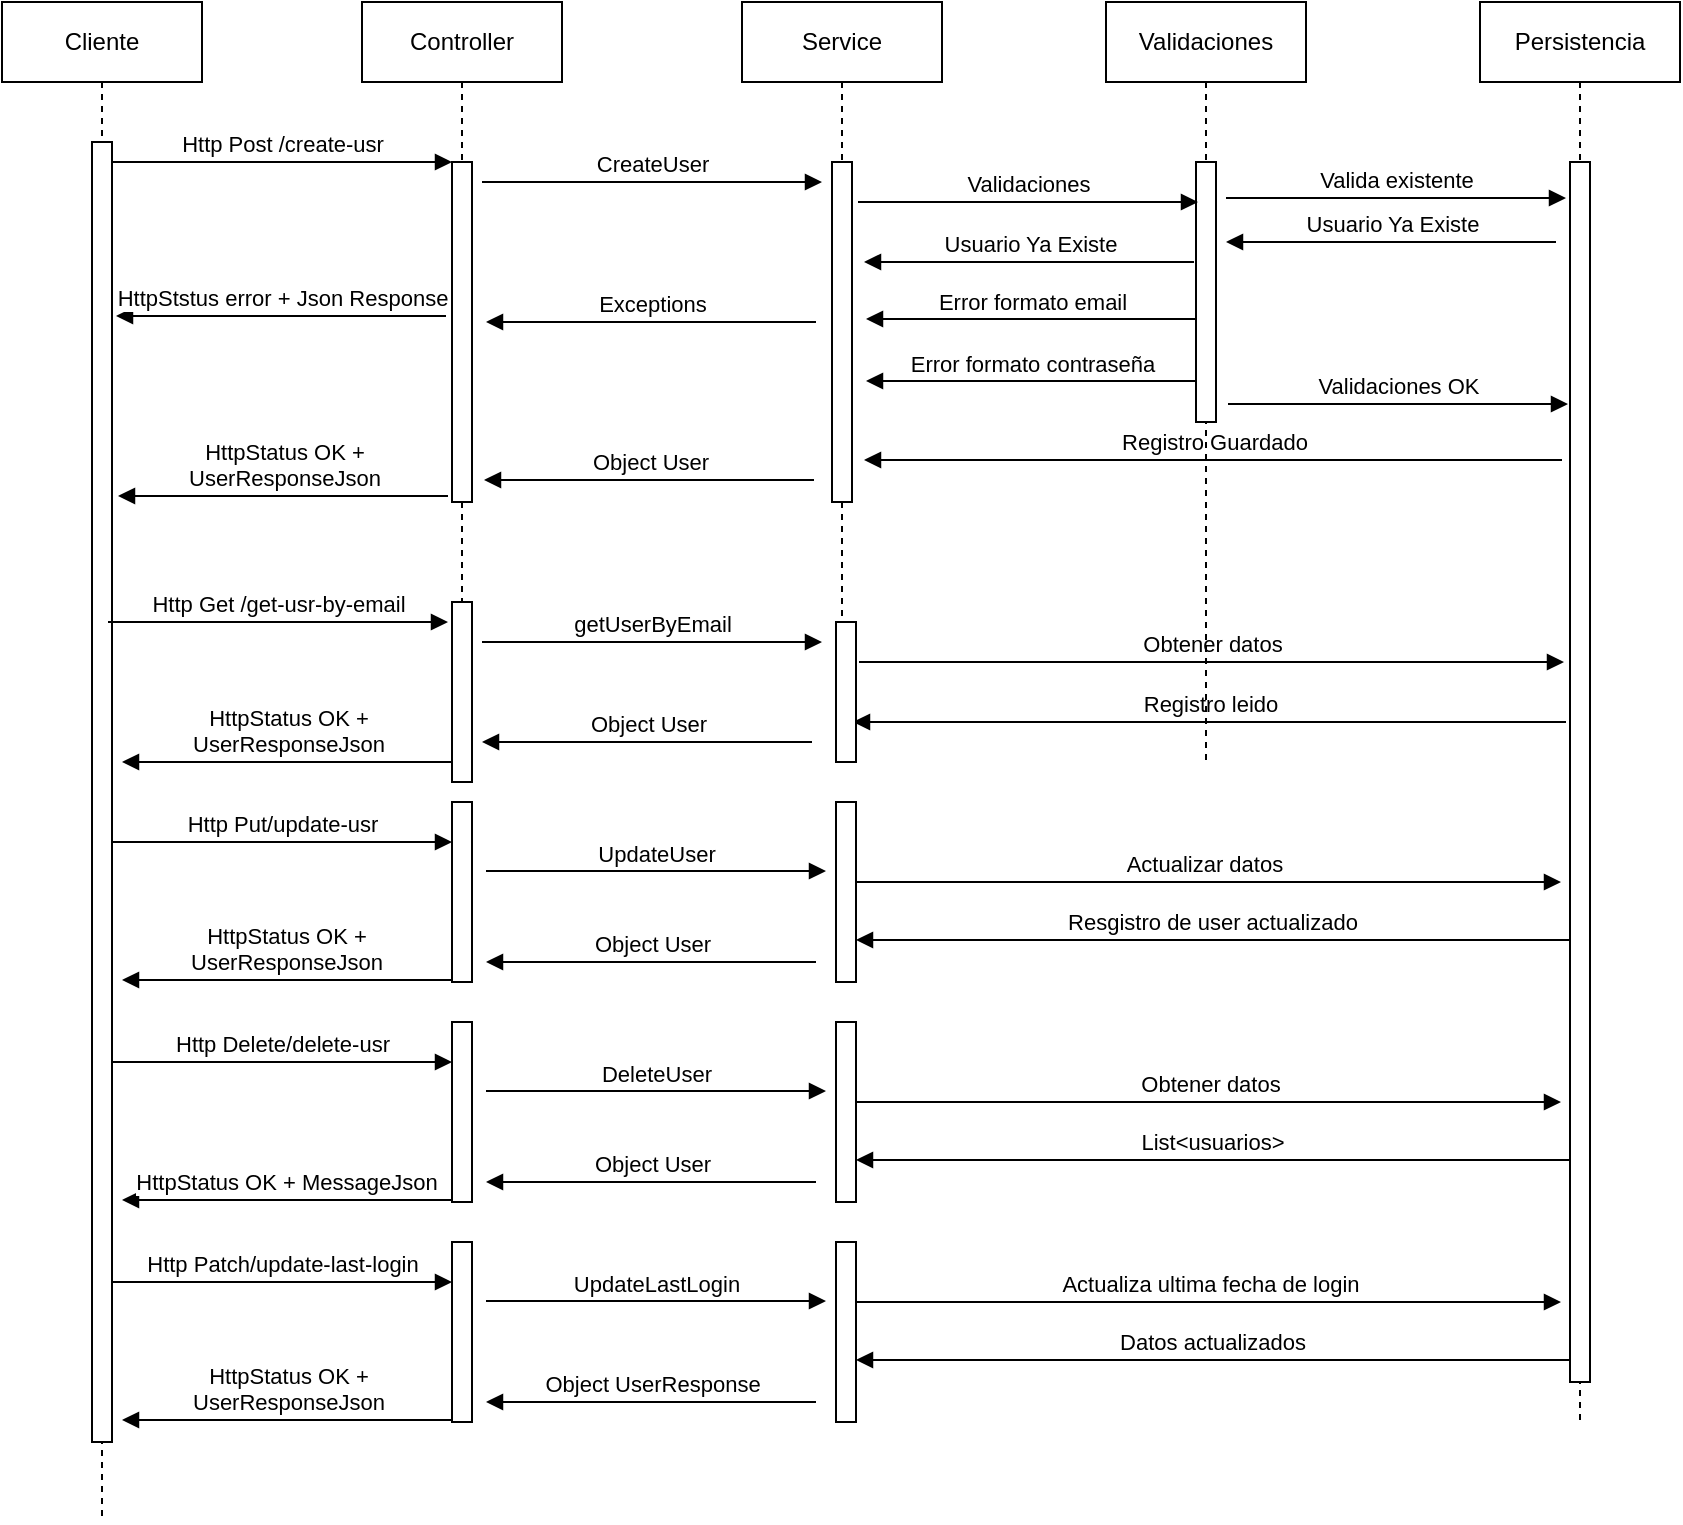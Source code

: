 <mxfile version="22.0.3" type="device">
  <diagram name="Page-1" id="2YBvvXClWsGukQMizWep">
    <mxGraphModel dx="780" dy="504" grid="1" gridSize="10" guides="1" tooltips="1" connect="1" arrows="1" fold="1" page="1" pageScale="1" pageWidth="850" pageHeight="1100" math="0" shadow="0">
      <root>
        <mxCell id="0" />
        <mxCell id="1" parent="0" />
        <mxCell id="aM9ryv3xv72pqoxQDRHE-1" value="Cliente" style="shape=umlLifeline;perimeter=lifelinePerimeter;whiteSpace=wrap;html=1;container=0;dropTarget=0;collapsible=0;recursiveResize=0;outlineConnect=0;portConstraint=eastwest;newEdgeStyle={&quot;edgeStyle&quot;:&quot;elbowEdgeStyle&quot;,&quot;elbow&quot;:&quot;vertical&quot;,&quot;curved&quot;:0,&quot;rounded&quot;:0};" parent="1" vertex="1">
          <mxGeometry x="8" y="40" width="100" height="760" as="geometry" />
        </mxCell>
        <mxCell id="aM9ryv3xv72pqoxQDRHE-2" value="" style="html=1;points=[];perimeter=orthogonalPerimeter;outlineConnect=0;targetShapes=umlLifeline;portConstraint=eastwest;newEdgeStyle={&quot;edgeStyle&quot;:&quot;elbowEdgeStyle&quot;,&quot;elbow&quot;:&quot;vertical&quot;,&quot;curved&quot;:0,&quot;rounded&quot;:0};" parent="aM9ryv3xv72pqoxQDRHE-1" vertex="1">
          <mxGeometry x="45" y="70" width="10" height="650" as="geometry" />
        </mxCell>
        <mxCell id="aM9ryv3xv72pqoxQDRHE-5" value="Controller" style="shape=umlLifeline;perimeter=lifelinePerimeter;whiteSpace=wrap;html=1;container=0;dropTarget=0;collapsible=0;recursiveResize=0;outlineConnect=0;portConstraint=eastwest;newEdgeStyle={&quot;edgeStyle&quot;:&quot;elbowEdgeStyle&quot;,&quot;elbow&quot;:&quot;vertical&quot;,&quot;curved&quot;:0,&quot;rounded&quot;:0};" parent="1" vertex="1">
          <mxGeometry x="188" y="40" width="100" height="390" as="geometry" />
        </mxCell>
        <mxCell id="aM9ryv3xv72pqoxQDRHE-6" value="" style="html=1;points=[];perimeter=orthogonalPerimeter;outlineConnect=0;targetShapes=umlLifeline;portConstraint=eastwest;newEdgeStyle={&quot;edgeStyle&quot;:&quot;elbowEdgeStyle&quot;,&quot;elbow&quot;:&quot;vertical&quot;,&quot;curved&quot;:0,&quot;rounded&quot;:0};" parent="aM9ryv3xv72pqoxQDRHE-5" vertex="1">
          <mxGeometry x="45" y="80" width="10" height="170" as="geometry" />
        </mxCell>
        <mxCell id="fWgTthq-1DyZo_6H4YtV-17" value="" style="html=1;points=[];perimeter=orthogonalPerimeter;outlineConnect=0;targetShapes=umlLifeline;portConstraint=eastwest;newEdgeStyle={&quot;edgeStyle&quot;:&quot;elbowEdgeStyle&quot;,&quot;elbow&quot;:&quot;vertical&quot;,&quot;curved&quot;:0,&quot;rounded&quot;:0};" vertex="1" parent="aM9ryv3xv72pqoxQDRHE-5">
          <mxGeometry x="45" y="300" width="10" height="90" as="geometry" />
        </mxCell>
        <mxCell id="aM9ryv3xv72pqoxQDRHE-7" value="Http Post /create-usr" style="html=1;verticalAlign=bottom;endArrow=block;edgeStyle=elbowEdgeStyle;elbow=horizontal;curved=0;rounded=0;" parent="1" source="aM9ryv3xv72pqoxQDRHE-2" target="aM9ryv3xv72pqoxQDRHE-6" edge="1">
          <mxGeometry relative="1" as="geometry">
            <mxPoint x="163" y="130" as="sourcePoint" />
            <Array as="points">
              <mxPoint x="148" y="120" />
            </Array>
          </mxGeometry>
        </mxCell>
        <mxCell id="aM9ryv3xv72pqoxQDRHE-9" value="HttpStstus error + Json Response" style="html=1;verticalAlign=bottom;endArrow=block;edgeStyle=elbowEdgeStyle;elbow=vertical;curved=0;rounded=0;" parent="1" edge="1">
          <mxGeometry relative="1" as="geometry">
            <mxPoint x="230" y="197" as="sourcePoint" />
            <Array as="points">
              <mxPoint x="155" y="197" />
            </Array>
            <mxPoint x="65" y="197" as="targetPoint" />
          </mxGeometry>
        </mxCell>
        <mxCell id="5gXkCjhY8V03C0IBGLAI-1" value="Service" style="shape=umlLifeline;perimeter=lifelinePerimeter;whiteSpace=wrap;html=1;container=0;dropTarget=0;collapsible=0;recursiveResize=0;outlineConnect=0;portConstraint=eastwest;newEdgeStyle={&quot;edgeStyle&quot;:&quot;elbowEdgeStyle&quot;,&quot;elbow&quot;:&quot;vertical&quot;,&quot;curved&quot;:0,&quot;rounded&quot;:0};" parent="1" vertex="1">
          <mxGeometry x="378" y="40" width="100" height="380" as="geometry" />
        </mxCell>
        <mxCell id="5gXkCjhY8V03C0IBGLAI-2" value="" style="html=1;points=[];perimeter=orthogonalPerimeter;outlineConnect=0;targetShapes=umlLifeline;portConstraint=eastwest;newEdgeStyle={&quot;edgeStyle&quot;:&quot;elbowEdgeStyle&quot;,&quot;elbow&quot;:&quot;vertical&quot;,&quot;curved&quot;:0,&quot;rounded&quot;:0};" parent="5gXkCjhY8V03C0IBGLAI-1" vertex="1">
          <mxGeometry x="45" y="80" width="10" height="170" as="geometry" />
        </mxCell>
        <mxCell id="5gXkCjhY8V03C0IBGLAI-3" value="Persistencia" style="shape=umlLifeline;perimeter=lifelinePerimeter;whiteSpace=wrap;html=1;container=0;dropTarget=0;collapsible=0;recursiveResize=0;outlineConnect=0;portConstraint=eastwest;newEdgeStyle={&quot;edgeStyle&quot;:&quot;elbowEdgeStyle&quot;,&quot;elbow&quot;:&quot;vertical&quot;,&quot;curved&quot;:0,&quot;rounded&quot;:0};" parent="1" vertex="1">
          <mxGeometry x="747" y="40" width="100" height="710" as="geometry" />
        </mxCell>
        <mxCell id="5gXkCjhY8V03C0IBGLAI-4" value="" style="html=1;points=[];perimeter=orthogonalPerimeter;outlineConnect=0;targetShapes=umlLifeline;portConstraint=eastwest;newEdgeStyle={&quot;edgeStyle&quot;:&quot;elbowEdgeStyle&quot;,&quot;elbow&quot;:&quot;vertical&quot;,&quot;curved&quot;:0,&quot;rounded&quot;:0};" parent="5gXkCjhY8V03C0IBGLAI-3" vertex="1">
          <mxGeometry x="45" y="80" width="10" height="610" as="geometry" />
        </mxCell>
        <mxCell id="5gXkCjhY8V03C0IBGLAI-5" value="CreateUser" style="html=1;verticalAlign=bottom;endArrow=block;edgeStyle=elbowEdgeStyle;elbow=vertical;curved=0;rounded=0;" parent="1" edge="1">
          <mxGeometry relative="1" as="geometry">
            <mxPoint x="248" y="130" as="sourcePoint" />
            <Array as="points">
              <mxPoint x="333" y="130" />
            </Array>
            <mxPoint x="418" y="130" as="targetPoint" />
          </mxGeometry>
        </mxCell>
        <mxCell id="5gXkCjhY8V03C0IBGLAI-6" value="Usuario Ya Existe" style="html=1;verticalAlign=bottom;endArrow=block;edgeStyle=elbowEdgeStyle;elbow=horizontal;curved=0;rounded=0;" parent="1" edge="1">
          <mxGeometry relative="1" as="geometry">
            <mxPoint x="604" y="170" as="sourcePoint" />
            <Array as="points">
              <mxPoint x="529" y="170" />
            </Array>
            <mxPoint x="439" y="170" as="targetPoint" />
          </mxGeometry>
        </mxCell>
        <mxCell id="5gXkCjhY8V03C0IBGLAI-7" value="Error formato email" style="html=1;verticalAlign=bottom;endArrow=block;edgeStyle=elbowEdgeStyle;elbow=vertical;curved=0;rounded=0;" parent="1" edge="1">
          <mxGeometry relative="1" as="geometry">
            <mxPoint x="605" y="198.5" as="sourcePoint" />
            <Array as="points">
              <mxPoint x="530" y="198.5" />
            </Array>
            <mxPoint x="440" y="198.5" as="targetPoint" />
          </mxGeometry>
        </mxCell>
        <mxCell id="5gXkCjhY8V03C0IBGLAI-8" value="Error formato contraseña" style="html=1;verticalAlign=bottom;endArrow=block;edgeStyle=elbowEdgeStyle;elbow=vertical;curved=0;rounded=0;" parent="1" edge="1">
          <mxGeometry relative="1" as="geometry">
            <mxPoint x="605" y="229.5" as="sourcePoint" />
            <Array as="points">
              <mxPoint x="530" y="229.5" />
            </Array>
            <mxPoint x="440" y="229.5" as="targetPoint" />
          </mxGeometry>
        </mxCell>
        <mxCell id="5gXkCjhY8V03C0IBGLAI-9" value="Validaciones OK" style="html=1;verticalAlign=bottom;endArrow=block;edgeStyle=elbowEdgeStyle;elbow=vertical;curved=0;rounded=0;" parent="1" edge="1">
          <mxGeometry relative="1" as="geometry">
            <mxPoint x="621" y="241" as="sourcePoint" />
            <Array as="points">
              <mxPoint x="706" y="241" />
            </Array>
            <mxPoint x="791" y="241" as="targetPoint" />
          </mxGeometry>
        </mxCell>
        <mxCell id="5gXkCjhY8V03C0IBGLAI-10" value="Registro Guardado" style="html=1;verticalAlign=bottom;endArrow=block;edgeStyle=elbowEdgeStyle;elbow=vertical;curved=0;rounded=0;" parent="1" edge="1">
          <mxGeometry relative="1" as="geometry">
            <mxPoint x="788" y="269" as="sourcePoint" />
            <Array as="points">
              <mxPoint x="713" y="269" />
            </Array>
            <mxPoint x="439" y="269" as="targetPoint" />
          </mxGeometry>
        </mxCell>
        <mxCell id="5gXkCjhY8V03C0IBGLAI-11" value="Valida existente" style="html=1;verticalAlign=bottom;endArrow=block;edgeStyle=elbowEdgeStyle;elbow=vertical;curved=0;rounded=0;" parent="1" edge="1">
          <mxGeometry relative="1" as="geometry">
            <mxPoint x="620" y="138" as="sourcePoint" />
            <Array as="points">
              <mxPoint x="705" y="138" />
            </Array>
            <mxPoint x="790" y="138" as="targetPoint" />
          </mxGeometry>
        </mxCell>
        <mxCell id="5gXkCjhY8V03C0IBGLAI-12" value="Usuario Ya Existe" style="html=1;verticalAlign=bottom;endArrow=block;edgeStyle=elbowEdgeStyle;elbow=horizontal;curved=0;rounded=0;" parent="1" edge="1">
          <mxGeometry relative="1" as="geometry">
            <mxPoint x="785" y="160" as="sourcePoint" />
            <Array as="points">
              <mxPoint x="710" y="160" />
            </Array>
            <mxPoint x="620" y="160" as="targetPoint" />
          </mxGeometry>
        </mxCell>
        <mxCell id="5gXkCjhY8V03C0IBGLAI-13" value="Object User" style="html=1;verticalAlign=bottom;endArrow=block;edgeStyle=elbowEdgeStyle;elbow=vertical;curved=0;rounded=0;" parent="1" edge="1">
          <mxGeometry relative="1" as="geometry">
            <mxPoint x="414" y="279" as="sourcePoint" />
            <Array as="points">
              <mxPoint x="339" y="279" />
            </Array>
            <mxPoint x="249" y="279" as="targetPoint" />
          </mxGeometry>
        </mxCell>
        <mxCell id="5gXkCjhY8V03C0IBGLAI-14" value="HttpStatus OK + &lt;br&gt;UserResponseJson" style="html=1;verticalAlign=bottom;endArrow=block;edgeStyle=elbowEdgeStyle;elbow=vertical;curved=0;rounded=0;" parent="1" edge="1">
          <mxGeometry relative="1" as="geometry">
            <mxPoint x="231" y="287" as="sourcePoint" />
            <Array as="points">
              <mxPoint x="146" y="287" />
            </Array>
            <mxPoint x="66" y="287" as="targetPoint" />
          </mxGeometry>
        </mxCell>
        <mxCell id="5gXkCjhY8V03C0IBGLAI-15" value="Http Get /get-usr-by-email" style="html=1;verticalAlign=bottom;endArrow=block;edgeStyle=elbowEdgeStyle;elbow=horizontal;curved=0;rounded=0;" parent="1" edge="1">
          <mxGeometry relative="1" as="geometry">
            <mxPoint x="61" y="350" as="sourcePoint" />
            <Array as="points">
              <mxPoint x="146" y="350" />
            </Array>
            <mxPoint x="231" y="350" as="targetPoint" />
            <mxPoint as="offset" />
          </mxGeometry>
        </mxCell>
        <mxCell id="5gXkCjhY8V03C0IBGLAI-16" value="getUserByEmail" style="html=1;verticalAlign=bottom;endArrow=block;edgeStyle=elbowEdgeStyle;elbow=horizontal;curved=0;rounded=0;" parent="1" edge="1">
          <mxGeometry relative="1" as="geometry">
            <mxPoint x="248" y="360" as="sourcePoint" />
            <Array as="points">
              <mxPoint x="333" y="360" />
            </Array>
            <mxPoint x="418" y="360" as="targetPoint" />
            <mxPoint as="offset" />
          </mxGeometry>
        </mxCell>
        <mxCell id="5gXkCjhY8V03C0IBGLAI-17" value="Obtener datos" style="html=1;verticalAlign=bottom;endArrow=block;edgeStyle=elbowEdgeStyle;elbow=horizontal;curved=0;rounded=0;" parent="1" edge="1">
          <mxGeometry relative="1" as="geometry">
            <mxPoint x="436.5" y="370" as="sourcePoint" />
            <Array as="points">
              <mxPoint x="717" y="370" />
            </Array>
            <mxPoint x="789" y="370" as="targetPoint" />
            <mxPoint as="offset" />
          </mxGeometry>
        </mxCell>
        <mxCell id="5gXkCjhY8V03C0IBGLAI-18" value="Registro leido" style="html=1;verticalAlign=bottom;endArrow=block;edgeStyle=elbowEdgeStyle;elbow=vertical;curved=0;rounded=0;" parent="1" edge="1">
          <mxGeometry relative="1" as="geometry">
            <mxPoint x="790" y="400" as="sourcePoint" />
            <Array as="points">
              <mxPoint x="720" y="400" />
            </Array>
            <mxPoint x="433.5" y="400" as="targetPoint" />
          </mxGeometry>
        </mxCell>
        <mxCell id="5gXkCjhY8V03C0IBGLAI-19" value="Object User" style="html=1;verticalAlign=bottom;endArrow=block;edgeStyle=elbowEdgeStyle;elbow=vertical;curved=0;rounded=0;" parent="1" edge="1">
          <mxGeometry relative="1" as="geometry">
            <mxPoint x="413" y="410" as="sourcePoint" />
            <Array as="points">
              <mxPoint x="338" y="410" />
            </Array>
            <mxPoint x="248" y="410" as="targetPoint" />
          </mxGeometry>
        </mxCell>
        <mxCell id="5gXkCjhY8V03C0IBGLAI-20" value="HttpStatus OK + &lt;br&gt;UserResponseJson" style="html=1;verticalAlign=bottom;endArrow=block;edgeStyle=elbowEdgeStyle;elbow=vertical;curved=0;rounded=0;" parent="1" edge="1">
          <mxGeometry relative="1" as="geometry">
            <mxPoint x="233" y="420" as="sourcePoint" />
            <Array as="points">
              <mxPoint x="158" y="420" />
            </Array>
            <mxPoint x="68" y="420" as="targetPoint" />
          </mxGeometry>
        </mxCell>
        <mxCell id="5gXkCjhY8V03C0IBGLAI-21" value="Validaciones" style="shape=umlLifeline;perimeter=lifelinePerimeter;whiteSpace=wrap;html=1;container=0;dropTarget=0;collapsible=0;recursiveResize=0;outlineConnect=0;portConstraint=eastwest;newEdgeStyle={&quot;edgeStyle&quot;:&quot;elbowEdgeStyle&quot;,&quot;elbow&quot;:&quot;vertical&quot;,&quot;curved&quot;:0,&quot;rounded&quot;:0};" parent="1" vertex="1">
          <mxGeometry x="560" y="40" width="100" height="380" as="geometry" />
        </mxCell>
        <mxCell id="5gXkCjhY8V03C0IBGLAI-22" value="" style="html=1;points=[];perimeter=orthogonalPerimeter;outlineConnect=0;targetShapes=umlLifeline;portConstraint=eastwest;newEdgeStyle={&quot;edgeStyle&quot;:&quot;elbowEdgeStyle&quot;,&quot;elbow&quot;:&quot;vertical&quot;,&quot;curved&quot;:0,&quot;rounded&quot;:0};" parent="5gXkCjhY8V03C0IBGLAI-21" vertex="1">
          <mxGeometry x="45" y="80" width="10" height="130" as="geometry" />
        </mxCell>
        <mxCell id="5gXkCjhY8V03C0IBGLAI-23" value="Validaciones" style="html=1;verticalAlign=bottom;endArrow=block;edgeStyle=elbowEdgeStyle;elbow=vertical;curved=0;rounded=0;" parent="1" edge="1">
          <mxGeometry relative="1" as="geometry">
            <mxPoint x="436" y="140" as="sourcePoint" />
            <Array as="points">
              <mxPoint x="521" y="140" />
            </Array>
            <mxPoint x="606" y="140" as="targetPoint" />
          </mxGeometry>
        </mxCell>
        <mxCell id="5gXkCjhY8V03C0IBGLAI-24" value="Exceptions" style="html=1;verticalAlign=bottom;endArrow=block;edgeStyle=elbowEdgeStyle;elbow=vertical;curved=0;rounded=0;" parent="1" edge="1">
          <mxGeometry relative="1" as="geometry">
            <mxPoint x="415" y="200" as="sourcePoint" />
            <Array as="points">
              <mxPoint x="340" y="200" />
            </Array>
            <mxPoint x="250" y="200" as="targetPoint" />
          </mxGeometry>
        </mxCell>
        <mxCell id="5gXkCjhY8V03C0IBGLAI-25" value="" style="html=1;points=[];perimeter=orthogonalPerimeter;outlineConnect=0;targetShapes=umlLifeline;portConstraint=eastwest;newEdgeStyle={&quot;edgeStyle&quot;:&quot;elbowEdgeStyle&quot;,&quot;elbow&quot;:&quot;vertical&quot;,&quot;curved&quot;:0,&quot;rounded&quot;:0};" parent="1" vertex="1">
          <mxGeometry x="425" y="350" width="10" height="70" as="geometry" />
        </mxCell>
        <mxCell id="fWgTthq-1DyZo_6H4YtV-1" value="" style="html=1;points=[];perimeter=orthogonalPerimeter;outlineConnect=0;targetShapes=umlLifeline;portConstraint=eastwest;newEdgeStyle={&quot;edgeStyle&quot;:&quot;elbowEdgeStyle&quot;,&quot;elbow&quot;:&quot;vertical&quot;,&quot;curved&quot;:0,&quot;rounded&quot;:0};" vertex="1" parent="1">
          <mxGeometry x="233" y="440" width="10" height="90" as="geometry" />
        </mxCell>
        <mxCell id="fWgTthq-1DyZo_6H4YtV-2" value="Http Put/update-usr" style="html=1;verticalAlign=bottom;endArrow=block;edgeStyle=elbowEdgeStyle;elbow=horizontal;curved=0;rounded=0;" edge="1" parent="1">
          <mxGeometry relative="1" as="geometry">
            <mxPoint x="63" y="460" as="sourcePoint" />
            <Array as="points">
              <mxPoint x="148" y="460" />
            </Array>
            <mxPoint x="233" y="460" as="targetPoint" />
            <mxPoint as="offset" />
          </mxGeometry>
        </mxCell>
        <mxCell id="fWgTthq-1DyZo_6H4YtV-3" value="UpdateUser" style="html=1;verticalAlign=bottom;endArrow=block;edgeStyle=elbowEdgeStyle;elbow=horizontal;curved=0;rounded=0;" edge="1" parent="1">
          <mxGeometry relative="1" as="geometry">
            <mxPoint x="250" y="474.5" as="sourcePoint" />
            <Array as="points">
              <mxPoint x="335" y="474.5" />
            </Array>
            <mxPoint x="420" y="474.5" as="targetPoint" />
          </mxGeometry>
        </mxCell>
        <mxCell id="fWgTthq-1DyZo_6H4YtV-4" value="" style="html=1;points=[];perimeter=orthogonalPerimeter;outlineConnect=0;targetShapes=umlLifeline;portConstraint=eastwest;newEdgeStyle={&quot;edgeStyle&quot;:&quot;elbowEdgeStyle&quot;,&quot;elbow&quot;:&quot;vertical&quot;,&quot;curved&quot;:0,&quot;rounded&quot;:0};" vertex="1" parent="1">
          <mxGeometry x="425" y="440" width="10" height="90" as="geometry" />
        </mxCell>
        <mxCell id="fWgTthq-1DyZo_6H4YtV-5" value="Actualizar datos&amp;nbsp;&amp;nbsp;" style="html=1;verticalAlign=bottom;endArrow=block;edgeStyle=elbowEdgeStyle;elbow=horizontal;curved=0;rounded=0;" edge="1" parent="1">
          <mxGeometry relative="1" as="geometry">
            <mxPoint x="435" y="480" as="sourcePoint" />
            <Array as="points">
              <mxPoint x="715.5" y="480" />
            </Array>
            <mxPoint x="787.5" y="480" as="targetPoint" />
            <mxPoint as="offset" />
          </mxGeometry>
        </mxCell>
        <mxCell id="fWgTthq-1DyZo_6H4YtV-6" value="Resgistro de user actualizado" style="html=1;verticalAlign=bottom;endArrow=block;edgeStyle=elbowEdgeStyle;elbow=vertical;curved=0;rounded=0;" edge="1" parent="1">
          <mxGeometry relative="1" as="geometry">
            <mxPoint x="791.5" y="509" as="sourcePoint" />
            <Array as="points">
              <mxPoint x="721.5" y="509" />
            </Array>
            <mxPoint x="435" y="509" as="targetPoint" />
          </mxGeometry>
        </mxCell>
        <mxCell id="fWgTthq-1DyZo_6H4YtV-7" value="Object User" style="html=1;verticalAlign=bottom;endArrow=block;edgeStyle=elbowEdgeStyle;elbow=vertical;curved=0;rounded=0;" edge="1" parent="1">
          <mxGeometry relative="1" as="geometry">
            <mxPoint x="415" y="520" as="sourcePoint" />
            <Array as="points">
              <mxPoint x="340" y="520" />
            </Array>
            <mxPoint x="250" y="520" as="targetPoint" />
          </mxGeometry>
        </mxCell>
        <mxCell id="fWgTthq-1DyZo_6H4YtV-8" value="HttpStatus OK + &lt;br&gt;UserResponseJson" style="html=1;verticalAlign=bottom;endArrow=block;edgeStyle=elbowEdgeStyle;elbow=vertical;curved=0;rounded=0;" edge="1" parent="1">
          <mxGeometry x="0.006" relative="1" as="geometry">
            <mxPoint x="233" y="529" as="sourcePoint" />
            <Array as="points">
              <mxPoint x="158" y="529" />
            </Array>
            <mxPoint x="68" y="529" as="targetPoint" />
            <mxPoint as="offset" />
          </mxGeometry>
        </mxCell>
        <mxCell id="fWgTthq-1DyZo_6H4YtV-9" value="" style="html=1;points=[];perimeter=orthogonalPerimeter;outlineConnect=0;targetShapes=umlLifeline;portConstraint=eastwest;newEdgeStyle={&quot;edgeStyle&quot;:&quot;elbowEdgeStyle&quot;,&quot;elbow&quot;:&quot;vertical&quot;,&quot;curved&quot;:0,&quot;rounded&quot;:0};" vertex="1" parent="1">
          <mxGeometry x="233" y="550" width="10" height="90" as="geometry" />
        </mxCell>
        <mxCell id="fWgTthq-1DyZo_6H4YtV-10" value="DeleteUser" style="html=1;verticalAlign=bottom;endArrow=block;edgeStyle=elbowEdgeStyle;elbow=horizontal;curved=0;rounded=0;" edge="1" parent="1">
          <mxGeometry relative="1" as="geometry">
            <mxPoint x="250" y="584.5" as="sourcePoint" />
            <Array as="points">
              <mxPoint x="335" y="584.5" />
            </Array>
            <mxPoint x="420" y="584.5" as="targetPoint" />
          </mxGeometry>
        </mxCell>
        <mxCell id="fWgTthq-1DyZo_6H4YtV-11" value="" style="html=1;points=[];perimeter=orthogonalPerimeter;outlineConnect=0;targetShapes=umlLifeline;portConstraint=eastwest;newEdgeStyle={&quot;edgeStyle&quot;:&quot;elbowEdgeStyle&quot;,&quot;elbow&quot;:&quot;vertical&quot;,&quot;curved&quot;:0,&quot;rounded&quot;:0};" vertex="1" parent="1">
          <mxGeometry x="425" y="550" width="10" height="90" as="geometry" />
        </mxCell>
        <mxCell id="fWgTthq-1DyZo_6H4YtV-12" value="Object User" style="html=1;verticalAlign=bottom;endArrow=block;edgeStyle=elbowEdgeStyle;elbow=vertical;curved=0;rounded=0;" edge="1" parent="1">
          <mxGeometry relative="1" as="geometry">
            <mxPoint x="415" y="630" as="sourcePoint" />
            <Array as="points">
              <mxPoint x="340" y="630" />
            </Array>
            <mxPoint x="250" y="630" as="targetPoint" />
          </mxGeometry>
        </mxCell>
        <mxCell id="fWgTthq-1DyZo_6H4YtV-13" value="Obtener datos" style="html=1;verticalAlign=bottom;endArrow=block;edgeStyle=elbowEdgeStyle;elbow=horizontal;curved=0;rounded=0;" edge="1" parent="1">
          <mxGeometry relative="1" as="geometry">
            <mxPoint x="435" y="590" as="sourcePoint" />
            <Array as="points">
              <mxPoint x="715.5" y="590" />
            </Array>
            <mxPoint x="787.5" y="590" as="targetPoint" />
            <mxPoint as="offset" />
          </mxGeometry>
        </mxCell>
        <mxCell id="fWgTthq-1DyZo_6H4YtV-14" value="List&amp;lt;usuarios&amp;gt;" style="html=1;verticalAlign=bottom;endArrow=block;edgeStyle=elbowEdgeStyle;elbow=vertical;curved=0;rounded=0;" edge="1" parent="1">
          <mxGeometry relative="1" as="geometry">
            <mxPoint x="791.5" y="619" as="sourcePoint" />
            <Array as="points">
              <mxPoint x="721.5" y="619" />
            </Array>
            <mxPoint x="435" y="619" as="targetPoint" />
          </mxGeometry>
        </mxCell>
        <mxCell id="fWgTthq-1DyZo_6H4YtV-15" value="Http Delete/delete-usr" style="html=1;verticalAlign=bottom;endArrow=block;edgeStyle=elbowEdgeStyle;elbow=horizontal;curved=0;rounded=0;" edge="1" parent="1">
          <mxGeometry relative="1" as="geometry">
            <mxPoint x="63" y="570" as="sourcePoint" />
            <Array as="points">
              <mxPoint x="148" y="570" />
            </Array>
            <mxPoint x="233" y="570" as="targetPoint" />
            <mxPoint as="offset" />
          </mxGeometry>
        </mxCell>
        <mxCell id="fWgTthq-1DyZo_6H4YtV-16" value="HttpStatus OK + MessageJson" style="html=1;verticalAlign=bottom;endArrow=block;edgeStyle=elbowEdgeStyle;elbow=vertical;curved=0;rounded=0;" edge="1" parent="1">
          <mxGeometry x="0.006" relative="1" as="geometry">
            <mxPoint x="233" y="639" as="sourcePoint" />
            <Array as="points">
              <mxPoint x="158" y="639" />
            </Array>
            <mxPoint x="68" y="639" as="targetPoint" />
            <mxPoint as="offset" />
          </mxGeometry>
        </mxCell>
        <mxCell id="fWgTthq-1DyZo_6H4YtV-18" value="" style="html=1;points=[];perimeter=orthogonalPerimeter;outlineConnect=0;targetShapes=umlLifeline;portConstraint=eastwest;newEdgeStyle={&quot;edgeStyle&quot;:&quot;elbowEdgeStyle&quot;,&quot;elbow&quot;:&quot;vertical&quot;,&quot;curved&quot;:0,&quot;rounded&quot;:0};" vertex="1" parent="1">
          <mxGeometry x="233" y="660" width="10" height="90" as="geometry" />
        </mxCell>
        <mxCell id="fWgTthq-1DyZo_6H4YtV-19" value="UpdateLastLogin" style="html=1;verticalAlign=bottom;endArrow=block;edgeStyle=elbowEdgeStyle;elbow=horizontal;curved=0;rounded=0;" edge="1" parent="1">
          <mxGeometry relative="1" as="geometry">
            <mxPoint x="250" y="689.5" as="sourcePoint" />
            <Array as="points">
              <mxPoint x="335" y="689.5" />
            </Array>
            <mxPoint x="420" y="689.5" as="targetPoint" />
          </mxGeometry>
        </mxCell>
        <mxCell id="fWgTthq-1DyZo_6H4YtV-20" value="" style="html=1;points=[];perimeter=orthogonalPerimeter;outlineConnect=0;targetShapes=umlLifeline;portConstraint=eastwest;newEdgeStyle={&quot;edgeStyle&quot;:&quot;elbowEdgeStyle&quot;,&quot;elbow&quot;:&quot;vertical&quot;,&quot;curved&quot;:0,&quot;rounded&quot;:0};" vertex="1" parent="1">
          <mxGeometry x="425" y="660" width="10" height="90" as="geometry" />
        </mxCell>
        <mxCell id="fWgTthq-1DyZo_6H4YtV-21" value="Object UserResponse" style="html=1;verticalAlign=bottom;endArrow=block;edgeStyle=elbowEdgeStyle;elbow=horizontal;curved=0;rounded=0;" edge="1" parent="1">
          <mxGeometry relative="1" as="geometry">
            <mxPoint x="415" y="740" as="sourcePoint" />
            <Array as="points">
              <mxPoint x="340" y="740" />
            </Array>
            <mxPoint x="250" y="740" as="targetPoint" />
          </mxGeometry>
        </mxCell>
        <mxCell id="fWgTthq-1DyZo_6H4YtV-22" value="Http Patch/update-last-login" style="html=1;verticalAlign=bottom;endArrow=block;edgeStyle=elbowEdgeStyle;elbow=horizontal;curved=0;rounded=0;" edge="1" parent="1">
          <mxGeometry relative="1" as="geometry">
            <mxPoint x="63" y="680" as="sourcePoint" />
            <Array as="points">
              <mxPoint x="148" y="680" />
            </Array>
            <mxPoint x="233" y="680" as="targetPoint" />
            <mxPoint as="offset" />
          </mxGeometry>
        </mxCell>
        <mxCell id="fWgTthq-1DyZo_6H4YtV-23" value="HttpStatus OK + &lt;br&gt;UserResponseJson" style="html=1;verticalAlign=bottom;endArrow=block;edgeStyle=elbowEdgeStyle;elbow=vertical;curved=0;rounded=0;" edge="1" parent="1">
          <mxGeometry relative="1" as="geometry">
            <mxPoint x="233" y="749" as="sourcePoint" />
            <Array as="points">
              <mxPoint x="158" y="749" />
            </Array>
            <mxPoint x="68" y="749" as="targetPoint" />
          </mxGeometry>
        </mxCell>
        <mxCell id="fWgTthq-1DyZo_6H4YtV-24" value="Actualiza ultima fecha de login" style="html=1;verticalAlign=bottom;endArrow=block;edgeStyle=elbowEdgeStyle;elbow=horizontal;curved=0;rounded=0;" edge="1" parent="1">
          <mxGeometry relative="1" as="geometry">
            <mxPoint x="435" y="690" as="sourcePoint" />
            <Array as="points">
              <mxPoint x="715.5" y="690" />
            </Array>
            <mxPoint x="787.5" y="690" as="targetPoint" />
            <mxPoint as="offset" />
          </mxGeometry>
        </mxCell>
        <mxCell id="fWgTthq-1DyZo_6H4YtV-25" value="Datos actualizados" style="html=1;verticalAlign=bottom;endArrow=block;edgeStyle=elbowEdgeStyle;elbow=vertical;curved=0;rounded=0;" edge="1" parent="1">
          <mxGeometry relative="1" as="geometry">
            <mxPoint x="791.5" y="719" as="sourcePoint" />
            <Array as="points">
              <mxPoint x="721.5" y="719" />
            </Array>
            <mxPoint x="435" y="719" as="targetPoint" />
          </mxGeometry>
        </mxCell>
      </root>
    </mxGraphModel>
  </diagram>
</mxfile>
